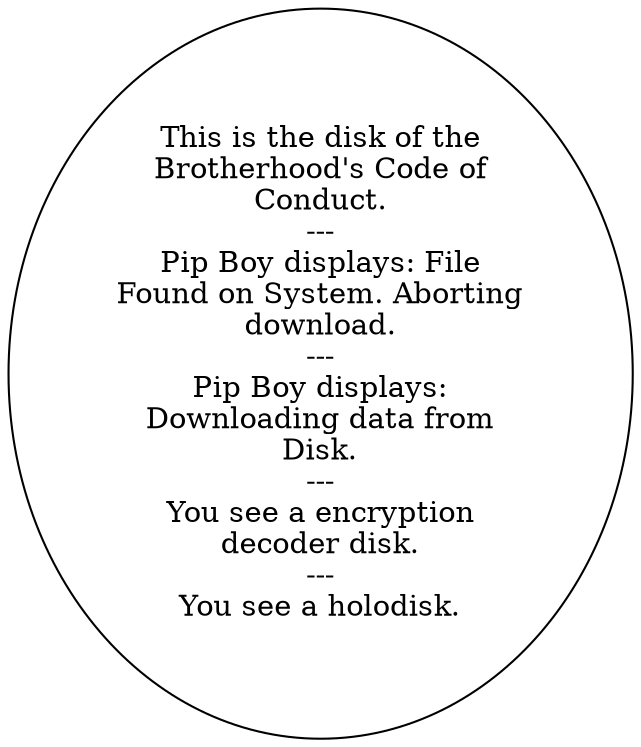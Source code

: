 digraph CODEDISK {
  "start" [style=filled       fillcolor="#FFFFFF"       color="#000000"]
  "start" [label="This is the disk of the\nBrotherhood's Code of\nConduct.\n---\nPip Boy displays: File\nFound on System. Aborting\ndownload.\n---\nPip Boy displays:\nDownloading data from\nDisk.\n---\nYou see a encryption\ndecoder disk.\n---\nYou see a holodisk."]
}